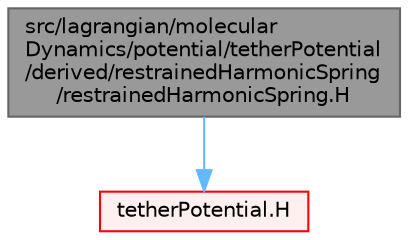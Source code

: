 digraph "src/lagrangian/molecularDynamics/potential/tetherPotential/derived/restrainedHarmonicSpring/restrainedHarmonicSpring.H"
{
 // LATEX_PDF_SIZE
  bgcolor="transparent";
  edge [fontname=Helvetica,fontsize=10,labelfontname=Helvetica,labelfontsize=10];
  node [fontname=Helvetica,fontsize=10,shape=box,height=0.2,width=0.4];
  Node1 [id="Node000001",label="src/lagrangian/molecular\lDynamics/potential/tetherPotential\l/derived/restrainedHarmonicSpring\l/restrainedHarmonicSpring.H",height=0.2,width=0.4,color="gray40", fillcolor="grey60", style="filled", fontcolor="black",tooltip=" "];
  Node1 -> Node2 [id="edge1_Node000001_Node000002",color="steelblue1",style="solid",tooltip=" "];
  Node2 [id="Node000002",label="tetherPotential.H",height=0.2,width=0.4,color="red", fillcolor="#FFF0F0", style="filled",URL="$tetherPotential_8H.html",tooltip=" "];
}
